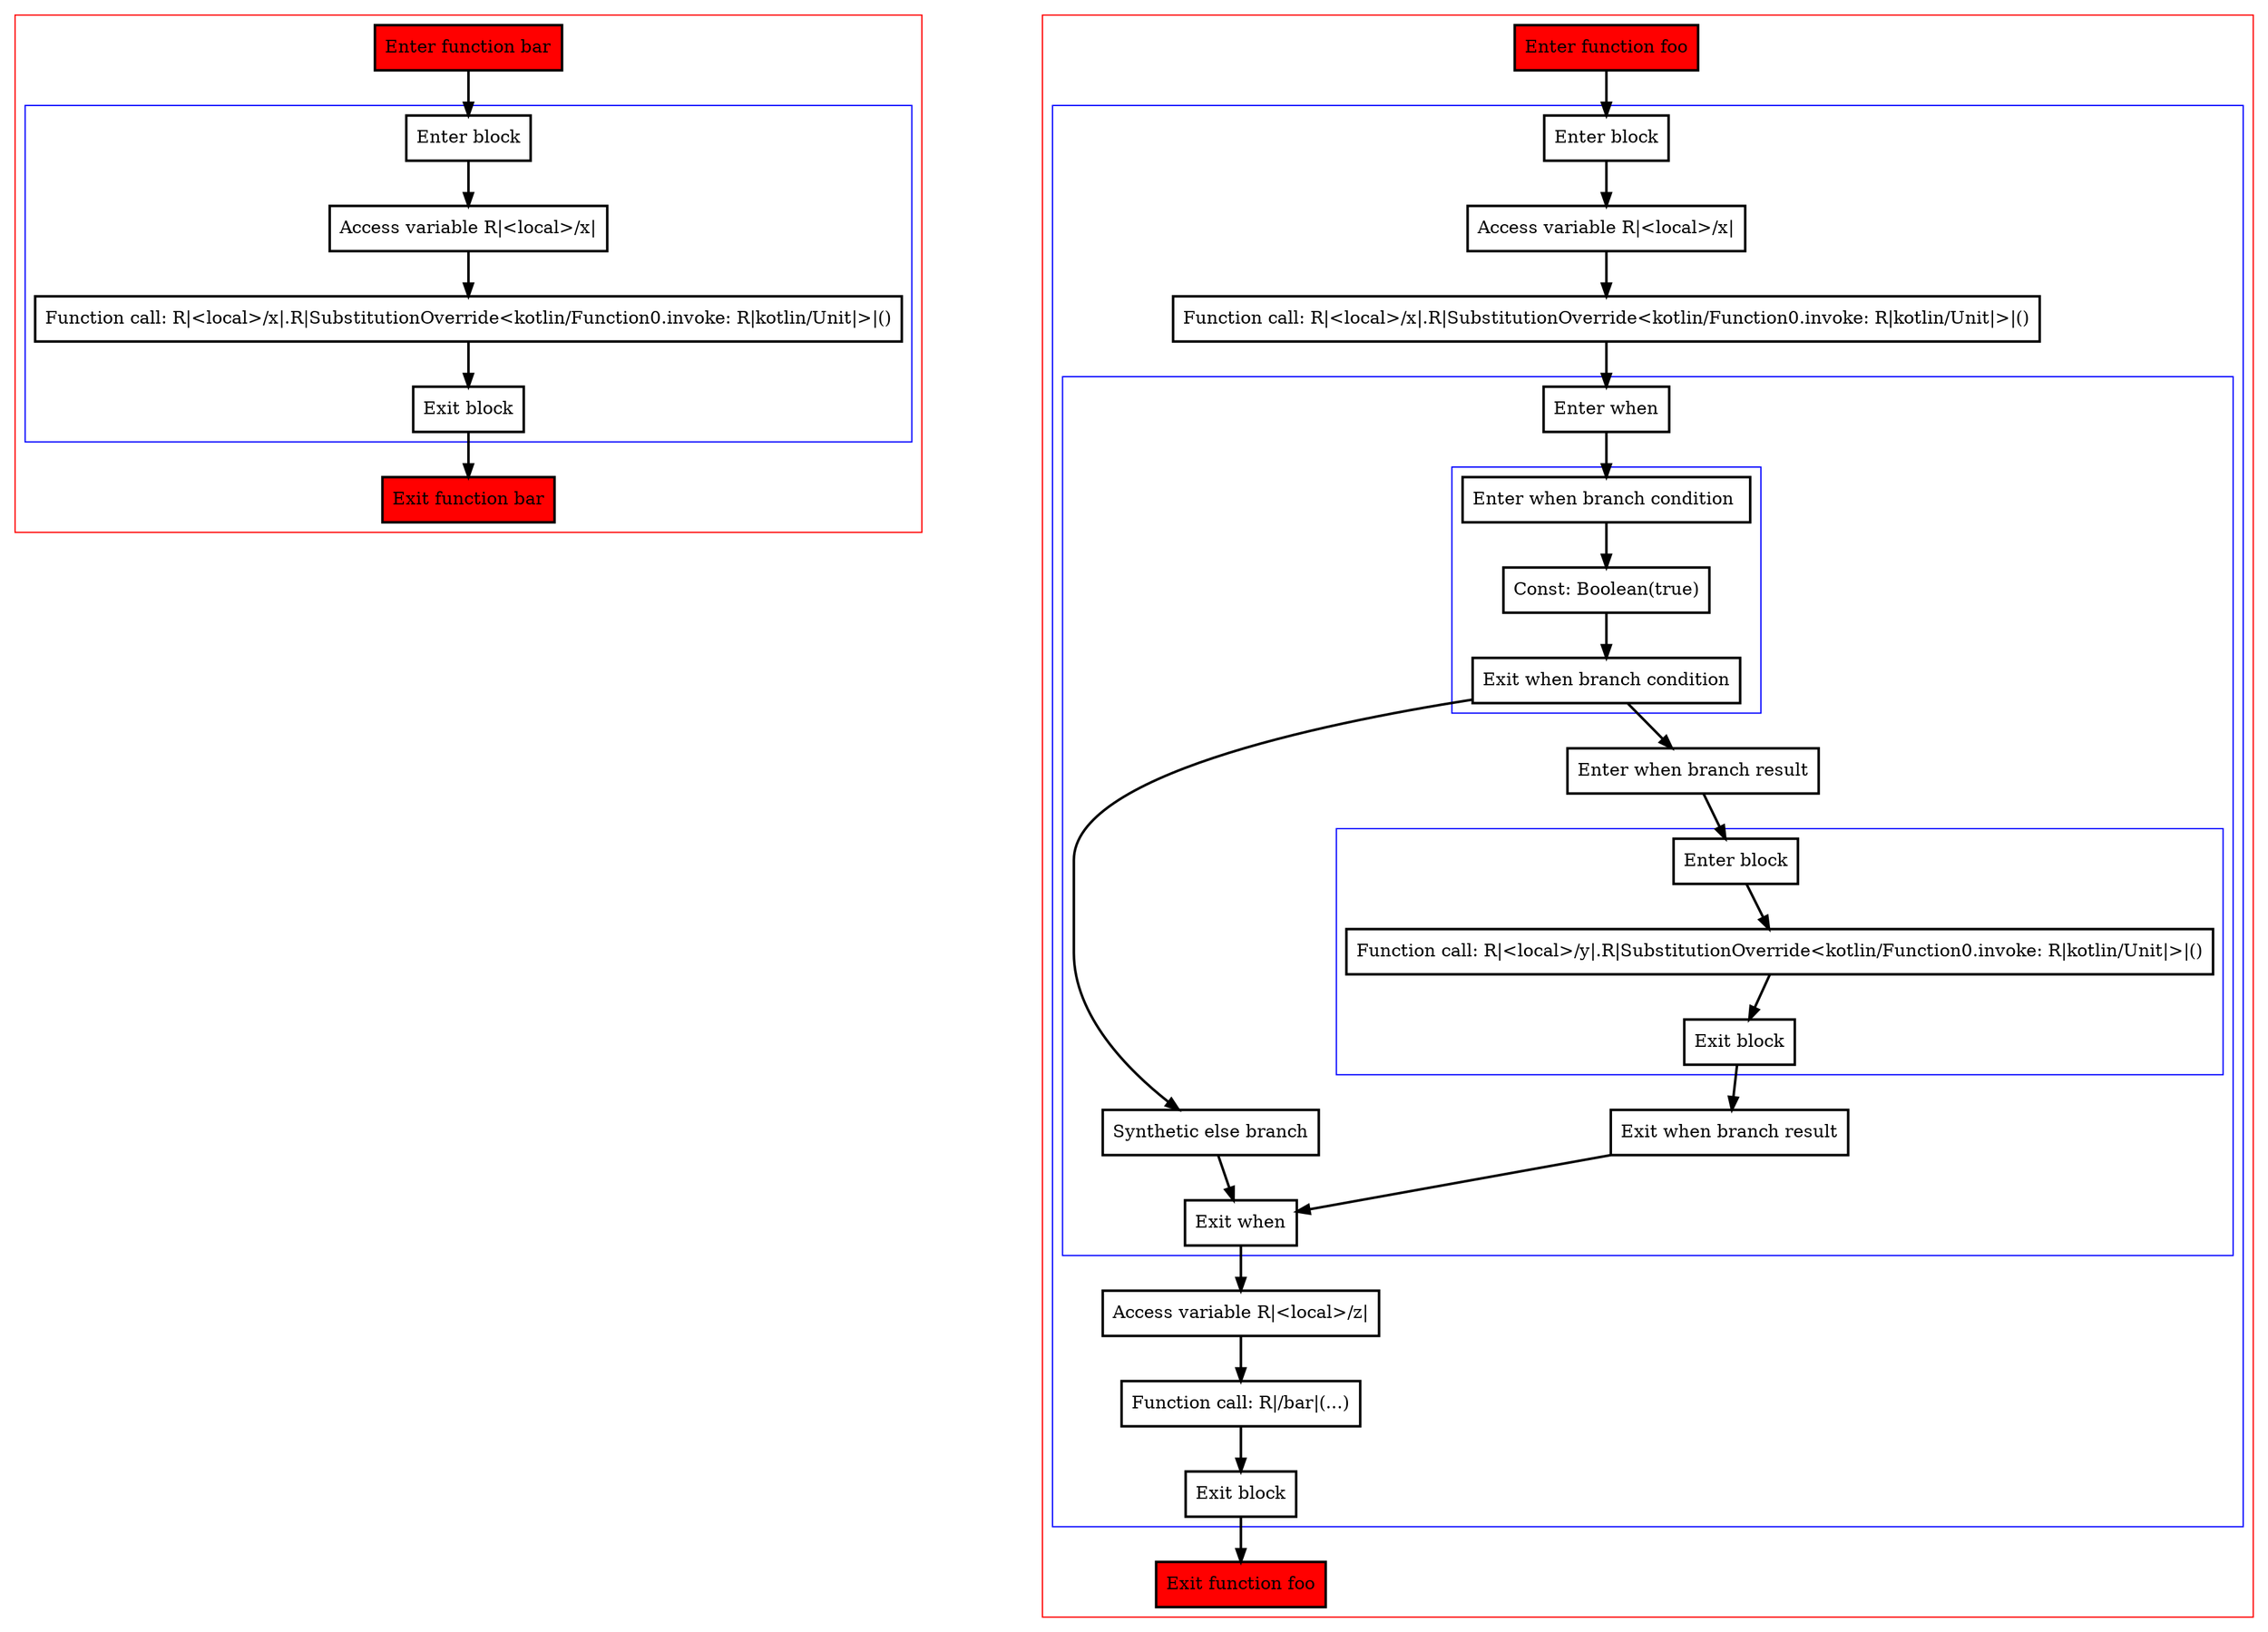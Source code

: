 digraph simple_kt {
    graph [nodesep=3]
    node [shape=box penwidth=2]
    edge [penwidth=2]

    subgraph cluster_0 {
        color=red
        0 [label="Enter function bar" style="filled" fillcolor=red];
        subgraph cluster_1 {
            color=blue
            1 [label="Enter block"];
            2 [label="Access variable R|<local>/x|"];
            3 [label="Function call: R|<local>/x|.R|SubstitutionOverride<kotlin/Function0.invoke: R|kotlin/Unit|>|()"];
            4 [label="Exit block"];
        }
        5 [label="Exit function bar" style="filled" fillcolor=red];
    }
    0 -> {1};
    1 -> {2};
    2 -> {3};
    3 -> {4};
    4 -> {5};

    subgraph cluster_2 {
        color=red
        6 [label="Enter function foo" style="filled" fillcolor=red];
        subgraph cluster_3 {
            color=blue
            7 [label="Enter block"];
            8 [label="Access variable R|<local>/x|"];
            9 [label="Function call: R|<local>/x|.R|SubstitutionOverride<kotlin/Function0.invoke: R|kotlin/Unit|>|()"];
            subgraph cluster_4 {
                color=blue
                10 [label="Enter when"];
                subgraph cluster_5 {
                    color=blue
                    11 [label="Enter when branch condition "];
                    12 [label="Const: Boolean(true)"];
                    13 [label="Exit when branch condition"];
                }
                14 [label="Synthetic else branch"];
                15 [label="Enter when branch result"];
                subgraph cluster_6 {
                    color=blue
                    16 [label="Enter block"];
                    17 [label="Function call: R|<local>/y|.R|SubstitutionOverride<kotlin/Function0.invoke: R|kotlin/Unit|>|()"];
                    18 [label="Exit block"];
                }
                19 [label="Exit when branch result"];
                20 [label="Exit when"];
            }
            21 [label="Access variable R|<local>/z|"];
            22 [label="Function call: R|/bar|(...)"];
            23 [label="Exit block"];
        }
        24 [label="Exit function foo" style="filled" fillcolor=red];
    }
    6 -> {7};
    7 -> {8};
    8 -> {9};
    9 -> {10};
    10 -> {11};
    11 -> {12};
    12 -> {13};
    13 -> {15 14};
    14 -> {20};
    15 -> {16};
    16 -> {17};
    17 -> {18};
    18 -> {19};
    19 -> {20};
    20 -> {21};
    21 -> {22};
    22 -> {23};
    23 -> {24};

}
